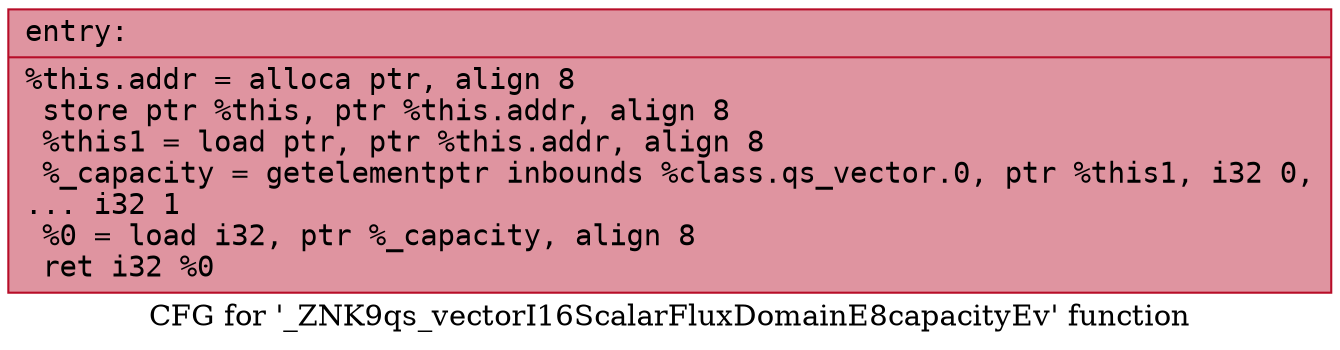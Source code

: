 digraph "CFG for '_ZNK9qs_vectorI16ScalarFluxDomainE8capacityEv' function" {
	label="CFG for '_ZNK9qs_vectorI16ScalarFluxDomainE8capacityEv' function";

	Node0x556c3c7a51f0 [shape=record,color="#b70d28ff", style=filled, fillcolor="#b70d2870" fontname="Courier",label="{entry:\l|  %this.addr = alloca ptr, align 8\l  store ptr %this, ptr %this.addr, align 8\l  %this1 = load ptr, ptr %this.addr, align 8\l  %_capacity = getelementptr inbounds %class.qs_vector.0, ptr %this1, i32 0,\l... i32 1\l  %0 = load i32, ptr %_capacity, align 8\l  ret i32 %0\l}"];
}
